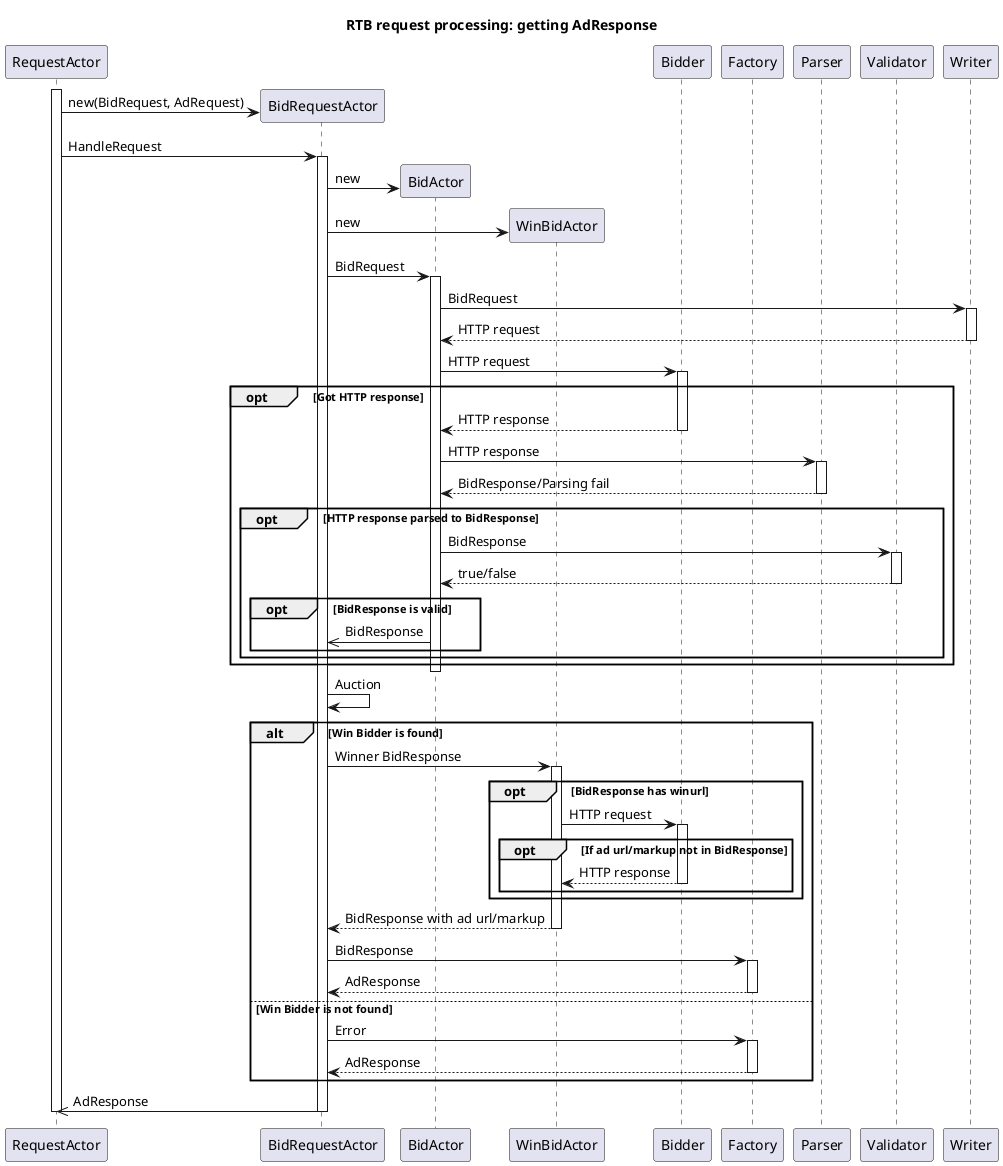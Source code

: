 @startuml

title RTB request processing: getting AdResponse

participant RequestActor
participant BidRequestActor
participant BidActor
participant WinBidActor
participant Bidder
participant Factory
participant Parser
participant Validator
participant Writer

activate RequestActor


create BidRequestActor
RequestActor -> BidRequestActor: new(BidRequest, AdRequest)
RequestActor -> BidRequestActor: HandleRequest
activate BidRequestActor

create BidActor
BidRequestActor -> BidActor: new

create WinBidActor
BidRequestActor -> WinBidActor: new

BidRequestActor -> BidActor: BidRequest
activate BidActor
BidActor -> Writer: BidRequest
activate Writer
Writer --> BidActor: HTTP request
deactivate Writer

BidActor -> Bidder: HTTP request
activate Bidder
opt Got HTTP response
    BidActor <-- Bidder: HTTP response
    deactivate Bidder

    BidActor -> Parser: HTTP response
    activate Parser

    BidActor <-- Parser: BidResponse/Parsing fail
    deactivate Parser
    opt HTTP response parsed to BidResponse
        BidActor -> Validator: BidResponse
        activate Validator
        BidActor <-- Validator: true/false
        deactivate Validator
        opt BidResponse is valid
            BidRequestActor <<- BidActor: BidResponse
        end
    end
end

deactivate BidActor
    
BidRequestActor -> BidRequestActor: Auction

alt Win Bidder is found
    BidRequestActor -> WinBidActor: Winner BidResponse
    activate WinBidActor
    opt BidResponse has winurl
        WinBidActor -> Bidder: HTTP request
        activate Bidder
        opt If ad url/markup not in BidResponse
            WinBidActor <-- Bidder: HTTP response
            deactivate Bidder
        end
    end
    BidRequestActor <-- WinBidActor: BidResponse with ad url/markup
    deactivate WinBidActor

    BidRequestActor -> Factory: BidResponse
    activate Factory
    BidRequestActor <-- Factory: AdResponse
    deactivate Factory

else Win Bidder is not found
    BidRequestActor -> Factory: Error
    activate Factory
    BidRequestActor <-- Factory: AdResponse
    deactivate Factory
end

BidRequestActor ->> RequestActor: AdResponse
deactivate BidRequestActor
deactivate RequestActor

@enduml
